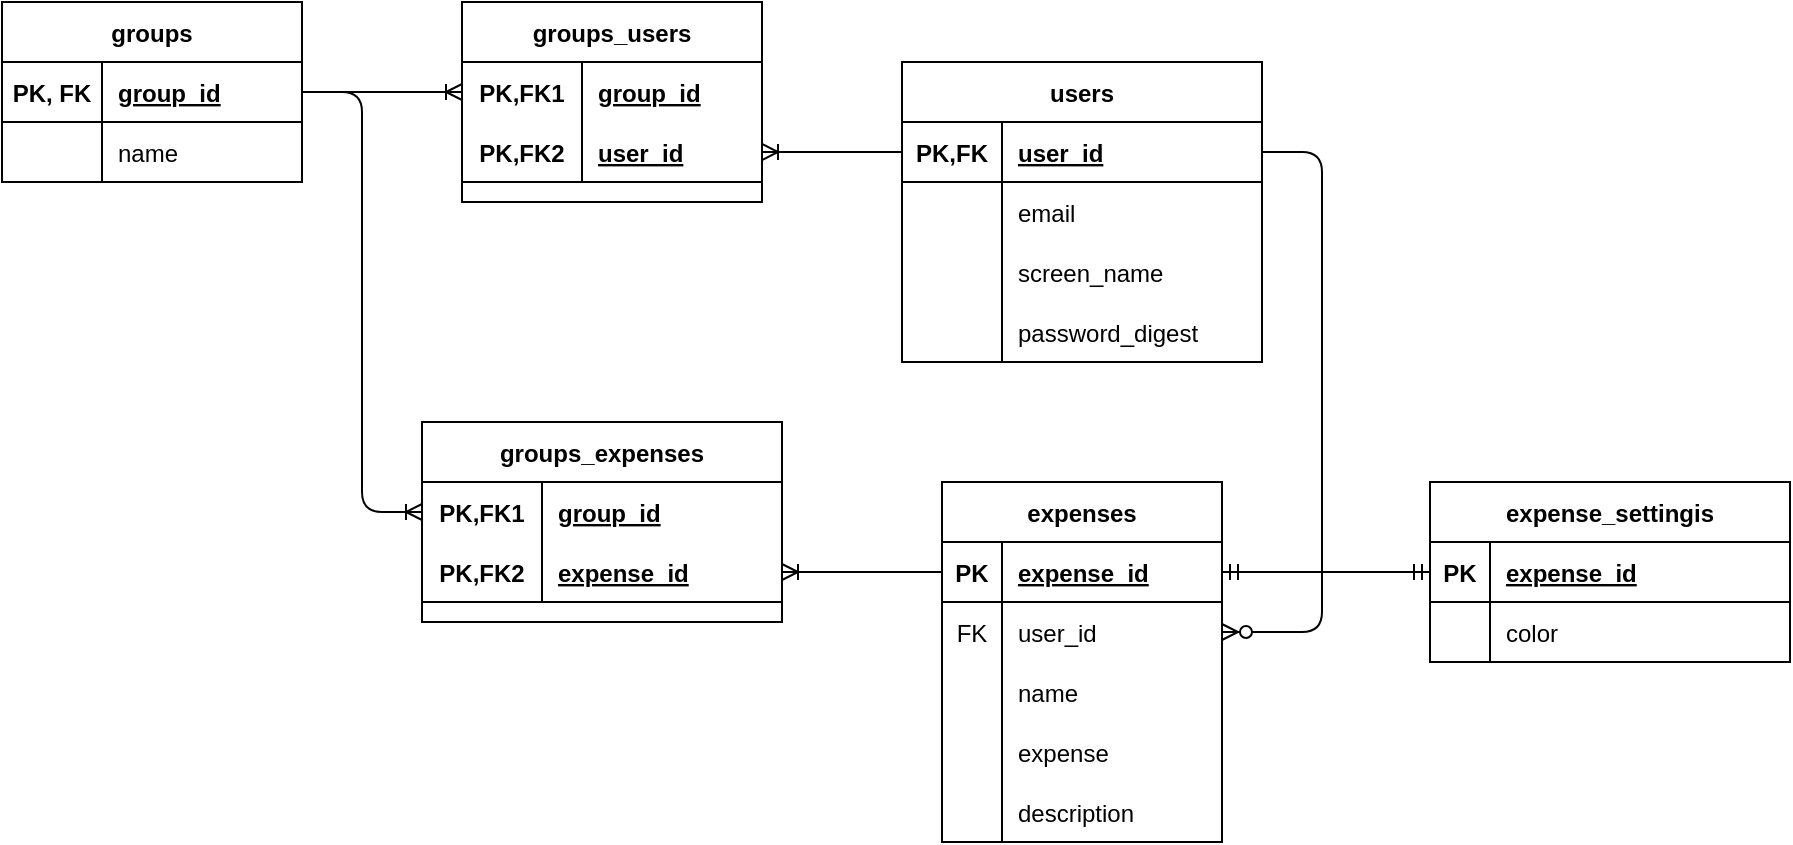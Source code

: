 <mxfile version="13.6.5">
    <diagram id="UytawsW4qBUkQ5sYHKgf" name="Page-1">
        <mxGraphModel dx="1965" dy="647" grid="1" gridSize="10" guides="1" tooltips="1" connect="1" arrows="1" fold="1" page="1" pageScale="1" pageWidth="827" pageHeight="1169" math="0" shadow="0">
            <root>
                <mxCell id="0"/>
                <mxCell id="1" parent="0"/>
                <mxCell id="100" value="" style="edgeStyle=entityRelationEdgeStyle;fontSize=12;html=1;endArrow=ERoneToMany;" parent="1" source="176" target="268" edge="1">
                    <mxGeometry width="100" height="100" relative="1" as="geometry">
                        <mxPoint x="-70" y="79.5" as="sourcePoint"/>
                        <mxPoint x="-80" y="45" as="targetPoint"/>
                    </mxGeometry>
                </mxCell>
                <mxCell id="121" value="" style="group" parent="1" vertex="1" connectable="0">
                    <mxGeometry x="414" y="240" width="180" height="100" as="geometry"/>
                </mxCell>
                <mxCell id="120" value="" style="shape=partialRectangle;connectable=0;fillColor=none;top=0;left=0;bottom=0;right=0;editable=1;overflow=hidden;" parent="121" vertex="1">
                    <mxGeometry width="30" height="18.75" as="geometry"/>
                </mxCell>
                <mxCell id="235" value="expense_settingis" style="shape=table;startSize=30;container=1;collapsible=1;childLayout=tableLayout;fixedRows=1;rowLines=0;fontStyle=1;align=center;resizeLast=1;rounded=0;" parent="121" vertex="1">
                    <mxGeometry width="180" height="90" as="geometry"/>
                </mxCell>
                <mxCell id="236" value="" style="shape=partialRectangle;collapsible=0;dropTarget=0;pointerEvents=0;fillColor=none;top=0;left=0;bottom=1;right=0;points=[[0,0.5],[1,0.5]];portConstraint=eastwest;" parent="235" vertex="1">
                    <mxGeometry y="30" width="180" height="30" as="geometry"/>
                </mxCell>
                <mxCell id="237" value="PK" style="shape=partialRectangle;connectable=0;fillColor=none;top=0;left=0;bottom=0;right=0;fontStyle=1;overflow=hidden;" parent="236" vertex="1">
                    <mxGeometry width="30" height="30" as="geometry"/>
                </mxCell>
                <mxCell id="238" value="expense_id" style="shape=partialRectangle;connectable=0;fillColor=none;top=0;left=0;bottom=0;right=0;align=left;spacingLeft=6;fontStyle=5;overflow=hidden;" parent="236" vertex="1">
                    <mxGeometry x="30" width="150" height="30" as="geometry"/>
                </mxCell>
                <mxCell id="239" value="" style="shape=partialRectangle;collapsible=0;dropTarget=0;pointerEvents=0;fillColor=none;top=0;left=0;bottom=0;right=0;points=[[0,0.5],[1,0.5]];portConstraint=eastwest;" parent="235" vertex="1">
                    <mxGeometry y="60" width="180" height="30" as="geometry"/>
                </mxCell>
                <mxCell id="240" value="" style="shape=partialRectangle;connectable=0;fillColor=none;top=0;left=0;bottom=0;right=0;editable=1;overflow=hidden;" parent="239" vertex="1">
                    <mxGeometry width="30" height="30" as="geometry"/>
                </mxCell>
                <mxCell id="241" value="color" style="shape=partialRectangle;connectable=0;fillColor=none;top=0;left=0;bottom=0;right=0;align=left;spacingLeft=6;overflow=hidden;" parent="239" vertex="1">
                    <mxGeometry x="30" width="150" height="30" as="geometry"/>
                </mxCell>
                <mxCell id="227" value="" style="edgeStyle=entityRelationEdgeStyle;fontSize=12;html=1;endArrow=ERoneToMany;" parent="1" source="176" target="255" edge="1">
                    <mxGeometry width="100" height="100" relative="1" as="geometry">
                        <mxPoint x="70" y="210" as="sourcePoint"/>
                        <mxPoint x="-90" y="255" as="targetPoint"/>
                    </mxGeometry>
                </mxCell>
                <mxCell id="231" value="" style="edgeStyle=entityRelationEdgeStyle;fontSize=12;html=1;endArrow=ERoneToMany;" parent="1" source="157" target="271" edge="1">
                    <mxGeometry width="100" height="100" relative="1" as="geometry">
                        <mxPoint x="90" y="100" as="sourcePoint"/>
                        <mxPoint x="60" y="75" as="targetPoint"/>
                    </mxGeometry>
                </mxCell>
                <mxCell id="233" value="" style="edgeStyle=entityRelationEdgeStyle;fontSize=12;html=1;endArrow=ERoneToMany;" parent="1" source="58" target="258" edge="1">
                    <mxGeometry width="100" height="100" relative="1" as="geometry">
                        <mxPoint x="90" y="220" as="sourcePoint"/>
                        <mxPoint x="70" y="285" as="targetPoint"/>
                    </mxGeometry>
                </mxCell>
                <mxCell id="249" value="" style="edgeStyle=entityRelationEdgeStyle;fontSize=12;html=1;endArrow=ERmandOne;startArrow=ERmandOne;" parent="1" source="58" target="236" edge="1">
                    <mxGeometry width="100" height="100" relative="1" as="geometry">
                        <mxPoint x="340" y="500" as="sourcePoint"/>
                        <mxPoint x="440" y="400" as="targetPoint"/>
                    </mxGeometry>
                </mxCell>
                <mxCell id="253" value="" style="edgeStyle=entityRelationEdgeStyle;fontSize=12;html=1;endArrow=ERzeroToMany;endFill=1;" parent="1" source="157" target="132" edge="1">
                    <mxGeometry width="100" height="100" relative="1" as="geometry">
                        <mxPoint x="140" y="90" as="sourcePoint"/>
                        <mxPoint x="240" y="-10" as="targetPoint"/>
                    </mxGeometry>
                </mxCell>
                <mxCell id="175" value="groups" style="shape=table;startSize=30;container=1;collapsible=1;childLayout=tableLayout;fixedRows=1;rowLines=0;fontStyle=1;align=center;resizeLast=1;rounded=0;" parent="1" vertex="1">
                    <mxGeometry x="-300" width="150" height="90" as="geometry"/>
                </mxCell>
                <mxCell id="176" value="" style="shape=partialRectangle;collapsible=0;dropTarget=0;pointerEvents=0;fillColor=none;top=0;left=0;bottom=1;right=0;points=[[0,0.5],[1,0.5]];portConstraint=eastwest;" parent="175" vertex="1">
                    <mxGeometry y="30" width="150" height="30" as="geometry"/>
                </mxCell>
                <mxCell id="177" value="PK, FK" style="shape=partialRectangle;connectable=0;fillColor=none;top=0;left=0;bottom=0;right=0;fontStyle=1;overflow=hidden;" parent="176" vertex="1">
                    <mxGeometry width="50" height="30" as="geometry"/>
                </mxCell>
                <mxCell id="178" value="group_id" style="shape=partialRectangle;connectable=0;fillColor=none;top=0;left=0;bottom=0;right=0;align=left;spacingLeft=6;fontStyle=5;overflow=hidden;" parent="176" vertex="1">
                    <mxGeometry x="50" width="100" height="30" as="geometry"/>
                </mxCell>
                <mxCell id="179" value="" style="shape=partialRectangle;collapsible=0;dropTarget=0;pointerEvents=0;fillColor=none;top=0;left=0;bottom=0;right=0;points=[[0,0.5],[1,0.5]];portConstraint=eastwest;" parent="175" vertex="1">
                    <mxGeometry y="60" width="150" height="30" as="geometry"/>
                </mxCell>
                <mxCell id="180" value="" style="shape=partialRectangle;connectable=0;fillColor=none;top=0;left=0;bottom=0;right=0;editable=1;overflow=hidden;" parent="179" vertex="1">
                    <mxGeometry width="50" height="30" as="geometry"/>
                </mxCell>
                <mxCell id="181" value="name" style="shape=partialRectangle;connectable=0;fillColor=none;top=0;left=0;bottom=0;right=0;align=left;spacingLeft=6;overflow=hidden;" parent="179" vertex="1">
                    <mxGeometry x="50" width="100" height="30" as="geometry"/>
                </mxCell>
                <mxCell id="57" value="expenses" style="shape=table;startSize=30;container=1;collapsible=1;childLayout=tableLayout;fixedRows=1;rowLines=0;fontStyle=1;align=center;resizeLast=1;rounded=0;" parent="1" vertex="1">
                    <mxGeometry x="170" y="240" width="140" height="180" as="geometry"/>
                </mxCell>
                <mxCell id="58" value="" style="shape=partialRectangle;collapsible=0;dropTarget=0;pointerEvents=0;fillColor=none;top=0;left=0;bottom=1;right=0;points=[[0,0.5],[1,0.5]];portConstraint=eastwest;" parent="57" vertex="1">
                    <mxGeometry y="30" width="140" height="30" as="geometry"/>
                </mxCell>
                <mxCell id="59" value="PK" style="shape=partialRectangle;connectable=0;fillColor=none;top=0;left=0;bottom=0;right=0;fontStyle=1;overflow=hidden;" parent="58" vertex="1">
                    <mxGeometry width="30" height="30" as="geometry"/>
                </mxCell>
                <mxCell id="60" value="expense_id" style="shape=partialRectangle;connectable=0;fillColor=none;top=0;left=0;bottom=0;right=0;align=left;spacingLeft=6;fontStyle=5;overflow=hidden;" parent="58" vertex="1">
                    <mxGeometry x="30" width="110" height="30" as="geometry"/>
                </mxCell>
                <mxCell id="132" style="shape=partialRectangle;collapsible=0;dropTarget=0;pointerEvents=0;fillColor=none;top=0;left=0;bottom=0;right=0;points=[[0,0.5],[1,0.5]];portConstraint=eastwest;" parent="57" vertex="1">
                    <mxGeometry y="60" width="140" height="30" as="geometry"/>
                </mxCell>
                <mxCell id="133" value="FK" style="shape=partialRectangle;connectable=0;fillColor=none;top=0;left=0;bottom=0;right=0;editable=1;overflow=hidden;" parent="132" vertex="1">
                    <mxGeometry width="30" height="30" as="geometry"/>
                </mxCell>
                <mxCell id="134" value="user_id" style="shape=partialRectangle;connectable=0;fillColor=none;top=0;left=0;bottom=0;right=0;align=left;spacingLeft=6;overflow=hidden;" parent="132" vertex="1">
                    <mxGeometry x="30" width="110" height="30" as="geometry"/>
                </mxCell>
                <mxCell id="61" value="" style="shape=partialRectangle;collapsible=0;dropTarget=0;pointerEvents=0;fillColor=none;top=0;left=0;bottom=0;right=0;points=[[0,0.5],[1,0.5]];portConstraint=eastwest;" parent="57" vertex="1">
                    <mxGeometry y="90" width="140" height="30" as="geometry"/>
                </mxCell>
                <mxCell id="62" value="" style="shape=partialRectangle;connectable=0;fillColor=none;top=0;left=0;bottom=0;right=0;editable=1;overflow=hidden;" parent="61" vertex="1">
                    <mxGeometry width="30" height="30" as="geometry"/>
                </mxCell>
                <mxCell id="63" value="name" style="shape=partialRectangle;connectable=0;fillColor=none;top=0;left=0;bottom=0;right=0;align=left;spacingLeft=6;overflow=hidden;" parent="61" vertex="1">
                    <mxGeometry x="30" width="110" height="30" as="geometry"/>
                </mxCell>
                <mxCell id="126" style="shape=partialRectangle;collapsible=0;dropTarget=0;pointerEvents=0;fillColor=none;top=0;left=0;bottom=0;right=0;points=[[0,0.5],[1,0.5]];portConstraint=eastwest;" parent="57" vertex="1">
                    <mxGeometry y="120" width="140" height="30" as="geometry"/>
                </mxCell>
                <mxCell id="127" style="shape=partialRectangle;connectable=0;fillColor=none;top=0;left=0;bottom=0;right=0;editable=1;overflow=hidden;" parent="126" vertex="1">
                    <mxGeometry width="30" height="30" as="geometry"/>
                </mxCell>
                <mxCell id="128" value="expense" style="shape=partialRectangle;connectable=0;fillColor=none;top=0;left=0;bottom=0;right=0;align=left;spacingLeft=6;overflow=hidden;" parent="126" vertex="1">
                    <mxGeometry x="30" width="110" height="30" as="geometry"/>
                </mxCell>
                <mxCell id="64" value="" style="shape=partialRectangle;collapsible=0;dropTarget=0;pointerEvents=0;fillColor=none;top=0;left=0;bottom=0;right=0;points=[[0,0.5],[1,0.5]];portConstraint=eastwest;" parent="57" vertex="1">
                    <mxGeometry y="150" width="140" height="30" as="geometry"/>
                </mxCell>
                <mxCell id="65" value="" style="shape=partialRectangle;connectable=0;fillColor=none;top=0;left=0;bottom=0;right=0;editable=1;overflow=hidden;" parent="64" vertex="1">
                    <mxGeometry width="30" height="30" as="geometry"/>
                </mxCell>
                <mxCell id="66" value="description" style="shape=partialRectangle;connectable=0;fillColor=none;top=0;left=0;bottom=0;right=0;align=left;spacingLeft=6;overflow=hidden;" parent="64" vertex="1">
                    <mxGeometry x="30" width="110" height="30" as="geometry"/>
                </mxCell>
                <mxCell id="156" value="users" style="shape=table;startSize=30;container=1;collapsible=1;childLayout=tableLayout;fixedRows=1;rowLines=0;fontStyle=1;align=center;resizeLast=1;rounded=0;" parent="1" vertex="1">
                    <mxGeometry x="150" y="30" width="180" height="150" as="geometry"/>
                </mxCell>
                <mxCell id="157" value="" style="shape=partialRectangle;collapsible=0;dropTarget=0;pointerEvents=0;fillColor=none;top=0;left=0;bottom=1;right=0;points=[[0,0.5],[1,0.5]];portConstraint=eastwest;" parent="156" vertex="1">
                    <mxGeometry y="30" width="180" height="30" as="geometry"/>
                </mxCell>
                <mxCell id="158" value="PK,FK" style="shape=partialRectangle;connectable=0;fillColor=none;top=0;left=0;bottom=0;right=0;fontStyle=1;overflow=hidden;" parent="157" vertex="1">
                    <mxGeometry width="50" height="30" as="geometry"/>
                </mxCell>
                <mxCell id="159" value="user_id" style="shape=partialRectangle;connectable=0;fillColor=none;top=0;left=0;bottom=0;right=0;align=left;spacingLeft=6;fontStyle=5;overflow=hidden;" parent="157" vertex="1">
                    <mxGeometry x="50" width="130" height="30" as="geometry"/>
                </mxCell>
                <mxCell id="160" value="" style="shape=partialRectangle;collapsible=0;dropTarget=0;pointerEvents=0;fillColor=none;top=0;left=0;bottom=0;right=0;points=[[0,0.5],[1,0.5]];portConstraint=eastwest;" parent="156" vertex="1">
                    <mxGeometry y="60" width="180" height="30" as="geometry"/>
                </mxCell>
                <mxCell id="161" value="" style="shape=partialRectangle;connectable=0;fillColor=none;top=0;left=0;bottom=0;right=0;editable=1;overflow=hidden;" parent="160" vertex="1">
                    <mxGeometry width="50" height="30" as="geometry"/>
                </mxCell>
                <mxCell id="162" value="email" style="shape=partialRectangle;connectable=0;fillColor=none;top=0;left=0;bottom=0;right=0;align=left;spacingLeft=6;overflow=hidden;" parent="160" vertex="1">
                    <mxGeometry x="50" width="130" height="30" as="geometry"/>
                </mxCell>
                <mxCell id="163" value="" style="shape=partialRectangle;collapsible=0;dropTarget=0;pointerEvents=0;fillColor=none;top=0;left=0;bottom=0;right=0;points=[[0,0.5],[1,0.5]];portConstraint=eastwest;" parent="156" vertex="1">
                    <mxGeometry y="90" width="180" height="30" as="geometry"/>
                </mxCell>
                <mxCell id="164" value="" style="shape=partialRectangle;connectable=0;fillColor=none;top=0;left=0;bottom=0;right=0;editable=1;overflow=hidden;" parent="163" vertex="1">
                    <mxGeometry width="50" height="30" as="geometry"/>
                </mxCell>
                <mxCell id="165" value="screen_name" style="shape=partialRectangle;connectable=0;fillColor=none;top=0;left=0;bottom=0;right=0;align=left;spacingLeft=6;overflow=hidden;" parent="163" vertex="1">
                    <mxGeometry x="50" width="130" height="30" as="geometry"/>
                </mxCell>
                <mxCell id="166" value="" style="shape=partialRectangle;collapsible=0;dropTarget=0;pointerEvents=0;fillColor=none;top=0;left=0;bottom=0;right=0;points=[[0,0.5],[1,0.5]];portConstraint=eastwest;" parent="156" vertex="1">
                    <mxGeometry y="120" width="180" height="30" as="geometry"/>
                </mxCell>
                <mxCell id="167" value="" style="shape=partialRectangle;connectable=0;fillColor=none;top=0;left=0;bottom=0;right=0;editable=1;overflow=hidden;" parent="166" vertex="1">
                    <mxGeometry width="50" height="30" as="geometry"/>
                </mxCell>
                <mxCell id="168" value="password_digest" style="shape=partialRectangle;connectable=0;fillColor=none;top=0;left=0;bottom=0;right=0;align=left;spacingLeft=6;overflow=hidden;" parent="166" vertex="1">
                    <mxGeometry x="50" width="130" height="30" as="geometry"/>
                </mxCell>
                <mxCell id="254" value="groups_expenses" style="shape=table;startSize=30;container=1;collapsible=1;childLayout=tableLayout;fixedRows=1;rowLines=0;fontStyle=1;align=center;resizeLast=1;" vertex="1" parent="1">
                    <mxGeometry x="-90" y="210" width="180" height="100" as="geometry"/>
                </mxCell>
                <mxCell id="255" value="" style="shape=partialRectangle;collapsible=0;dropTarget=0;pointerEvents=0;fillColor=none;top=0;left=0;bottom=0;right=0;points=[[0,0.5],[1,0.5]];portConstraint=eastwest;" vertex="1" parent="254">
                    <mxGeometry y="30" width="180" height="30" as="geometry"/>
                </mxCell>
                <mxCell id="256" value="PK,FK1" style="shape=partialRectangle;connectable=0;fillColor=none;top=0;left=0;bottom=0;right=0;fontStyle=1;overflow=hidden;" vertex="1" parent="255">
                    <mxGeometry width="60" height="30" as="geometry"/>
                </mxCell>
                <mxCell id="257" value="group_id" style="shape=partialRectangle;connectable=0;fillColor=none;top=0;left=0;bottom=0;right=0;align=left;spacingLeft=6;fontStyle=5;overflow=hidden;" vertex="1" parent="255">
                    <mxGeometry x="60" width="120" height="30" as="geometry"/>
                </mxCell>
                <mxCell id="258" value="" style="shape=partialRectangle;collapsible=0;dropTarget=0;pointerEvents=0;fillColor=none;top=0;left=0;bottom=1;right=0;points=[[0,0.5],[1,0.5]];portConstraint=eastwest;" vertex="1" parent="254">
                    <mxGeometry y="60" width="180" height="30" as="geometry"/>
                </mxCell>
                <mxCell id="259" value="PK,FK2" style="shape=partialRectangle;connectable=0;fillColor=none;top=0;left=0;bottom=0;right=0;fontStyle=1;overflow=hidden;" vertex="1" parent="258">
                    <mxGeometry width="60" height="30" as="geometry"/>
                </mxCell>
                <mxCell id="260" value="expense_id" style="shape=partialRectangle;connectable=0;fillColor=none;top=0;left=0;bottom=0;right=0;align=left;spacingLeft=6;fontStyle=5;overflow=hidden;" vertex="1" parent="258">
                    <mxGeometry x="60" width="120" height="30" as="geometry"/>
                </mxCell>
                <mxCell id="267" value="groups_users" style="shape=table;startSize=30;container=1;collapsible=1;childLayout=tableLayout;fixedRows=1;rowLines=0;fontStyle=1;align=center;resizeLast=1;" vertex="1" parent="1">
                    <mxGeometry x="-70" width="150" height="100" as="geometry"/>
                </mxCell>
                <mxCell id="268" value="" style="shape=partialRectangle;collapsible=0;dropTarget=0;pointerEvents=0;fillColor=none;top=0;left=0;bottom=0;right=0;points=[[0,0.5],[1,0.5]];portConstraint=eastwest;" vertex="1" parent="267">
                    <mxGeometry y="30" width="150" height="30" as="geometry"/>
                </mxCell>
                <mxCell id="269" value="PK,FK1" style="shape=partialRectangle;connectable=0;fillColor=none;top=0;left=0;bottom=0;right=0;fontStyle=1;overflow=hidden;" vertex="1" parent="268">
                    <mxGeometry width="60" height="30" as="geometry"/>
                </mxCell>
                <mxCell id="270" value="group_id" style="shape=partialRectangle;connectable=0;fillColor=none;top=0;left=0;bottom=0;right=0;align=left;spacingLeft=6;fontStyle=5;overflow=hidden;" vertex="1" parent="268">
                    <mxGeometry x="60" width="90" height="30" as="geometry"/>
                </mxCell>
                <mxCell id="271" value="" style="shape=partialRectangle;collapsible=0;dropTarget=0;pointerEvents=0;fillColor=none;top=0;left=0;bottom=1;right=0;points=[[0,0.5],[1,0.5]];portConstraint=eastwest;" vertex="1" parent="267">
                    <mxGeometry y="60" width="150" height="30" as="geometry"/>
                </mxCell>
                <mxCell id="272" value="PK,FK2" style="shape=partialRectangle;connectable=0;fillColor=none;top=0;left=0;bottom=0;right=0;fontStyle=1;overflow=hidden;" vertex="1" parent="271">
                    <mxGeometry width="60" height="30" as="geometry"/>
                </mxCell>
                <mxCell id="273" value="user_id" style="shape=partialRectangle;connectable=0;fillColor=none;top=0;left=0;bottom=0;right=0;align=left;spacingLeft=6;fontStyle=5;overflow=hidden;" vertex="1" parent="271">
                    <mxGeometry x="60" width="90" height="30" as="geometry"/>
                </mxCell>
            </root>
        </mxGraphModel>
    </diagram>
</mxfile>